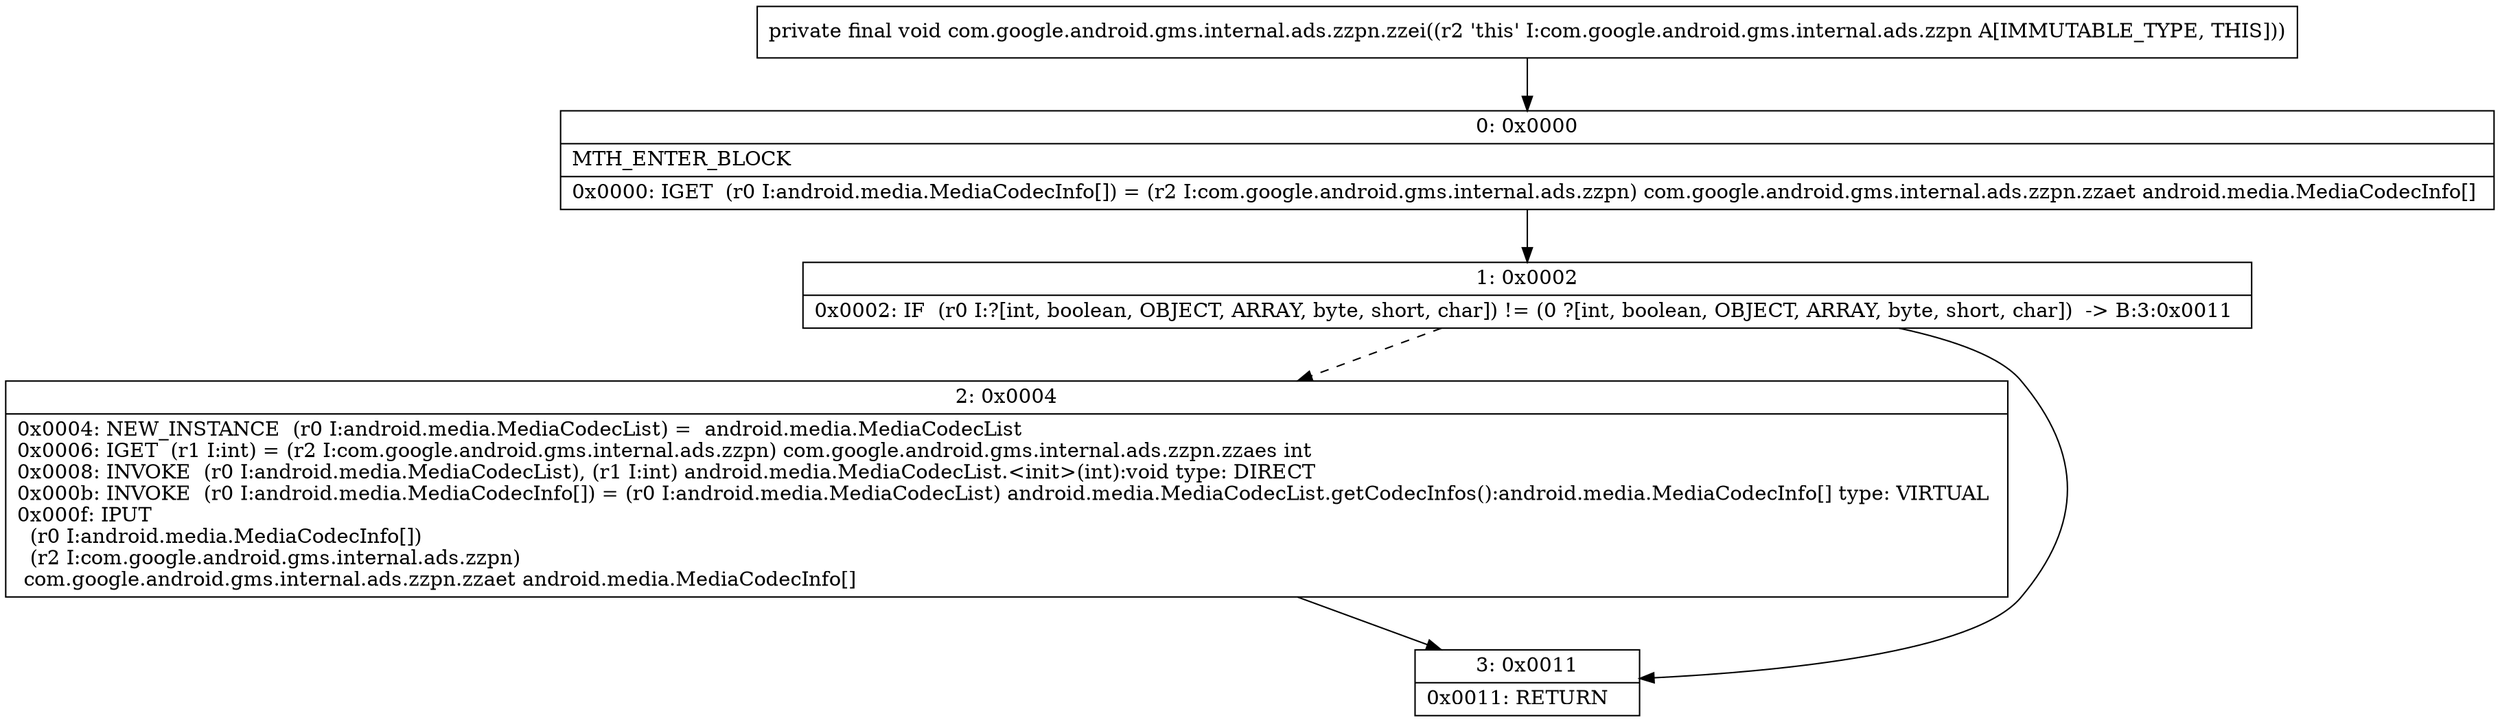 digraph "CFG forcom.google.android.gms.internal.ads.zzpn.zzei()V" {
Node_0 [shape=record,label="{0\:\ 0x0000|MTH_ENTER_BLOCK\l|0x0000: IGET  (r0 I:android.media.MediaCodecInfo[]) = (r2 I:com.google.android.gms.internal.ads.zzpn) com.google.android.gms.internal.ads.zzpn.zzaet android.media.MediaCodecInfo[] \l}"];
Node_1 [shape=record,label="{1\:\ 0x0002|0x0002: IF  (r0 I:?[int, boolean, OBJECT, ARRAY, byte, short, char]) != (0 ?[int, boolean, OBJECT, ARRAY, byte, short, char])  \-\> B:3:0x0011 \l}"];
Node_2 [shape=record,label="{2\:\ 0x0004|0x0004: NEW_INSTANCE  (r0 I:android.media.MediaCodecList) =  android.media.MediaCodecList \l0x0006: IGET  (r1 I:int) = (r2 I:com.google.android.gms.internal.ads.zzpn) com.google.android.gms.internal.ads.zzpn.zzaes int \l0x0008: INVOKE  (r0 I:android.media.MediaCodecList), (r1 I:int) android.media.MediaCodecList.\<init\>(int):void type: DIRECT \l0x000b: INVOKE  (r0 I:android.media.MediaCodecInfo[]) = (r0 I:android.media.MediaCodecList) android.media.MediaCodecList.getCodecInfos():android.media.MediaCodecInfo[] type: VIRTUAL \l0x000f: IPUT  \l  (r0 I:android.media.MediaCodecInfo[])\l  (r2 I:com.google.android.gms.internal.ads.zzpn)\l com.google.android.gms.internal.ads.zzpn.zzaet android.media.MediaCodecInfo[] \l}"];
Node_3 [shape=record,label="{3\:\ 0x0011|0x0011: RETURN   \l}"];
MethodNode[shape=record,label="{private final void com.google.android.gms.internal.ads.zzpn.zzei((r2 'this' I:com.google.android.gms.internal.ads.zzpn A[IMMUTABLE_TYPE, THIS])) }"];
MethodNode -> Node_0;
Node_0 -> Node_1;
Node_1 -> Node_2[style=dashed];
Node_1 -> Node_3;
Node_2 -> Node_3;
}

